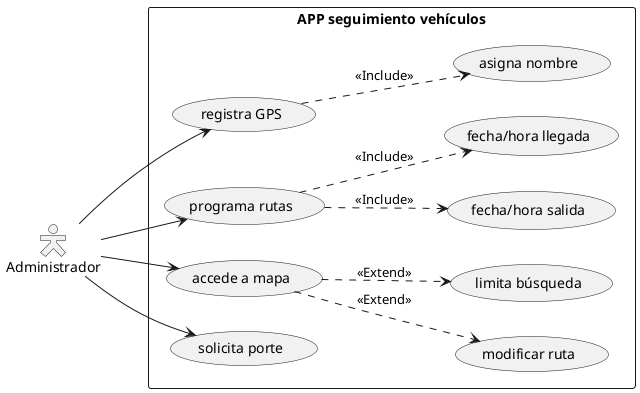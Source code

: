 @startuml
skinparam actorStyle Hollow
left to right direction
actor Administrador

rectangle "APP seguimiento vehículos" {
Administrador --> (registra GPS)
(registra GPS) ..> (asigna nombre): <<Include>>
Administrador --> (programa rutas)
(programa rutas) ..> (fecha/hora salida): <<Include>>
(programa rutas) ..> (fecha/hora llegada): <<Include>>
Administrador --> (accede a mapa)
(accede a mapa) ..> (modificar ruta): <<Extend>>
(accede a mapa) ..> (limita búsqueda): <<Extend>>
Administrador --> (solicita porte)
}
@enduml